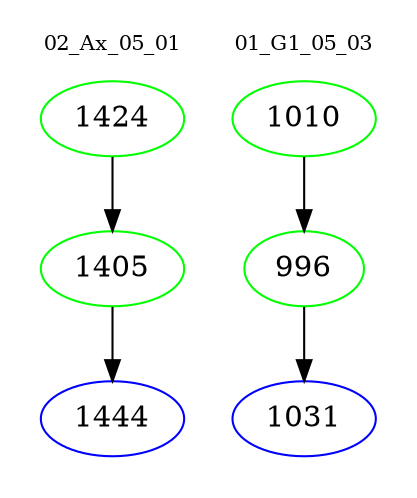 digraph{
subgraph cluster_0 {
color = white
label = "02_Ax_05_01";
fontsize=10;
T0_1424 [label="1424", color="green"]
T0_1424 -> T0_1405 [color="black"]
T0_1405 [label="1405", color="green"]
T0_1405 -> T0_1444 [color="black"]
T0_1444 [label="1444", color="blue"]
}
subgraph cluster_1 {
color = white
label = "01_G1_05_03";
fontsize=10;
T1_1010 [label="1010", color="green"]
T1_1010 -> T1_996 [color="black"]
T1_996 [label="996", color="green"]
T1_996 -> T1_1031 [color="black"]
T1_1031 [label="1031", color="blue"]
}
}

